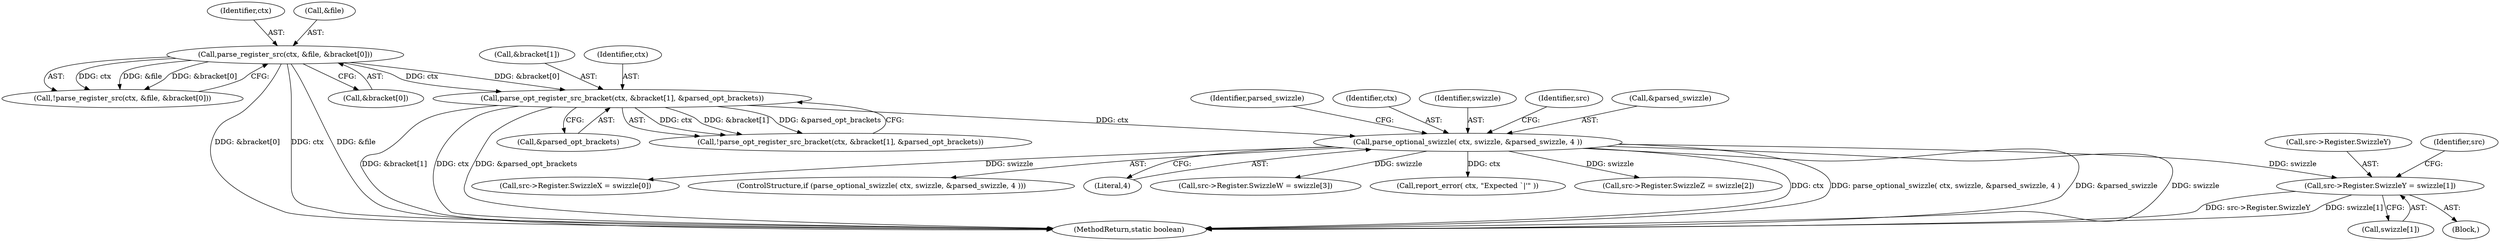 digraph "0_virglrenderer_e534b51ca3c3cd25f3990589932a9ed711c59b27@array" {
"1002064" [label="(Call,src->Register.SwizzleY = swizzle[1])"];
"1002045" [label="(Call,parse_optional_swizzle( ctx, swizzle, &parsed_swizzle, 4 ))"];
"1001854" [label="(Call,parse_opt_register_src_bracket(ctx, &bracket[1], &parsed_opt_brackets))"];
"1001842" [label="(Call,parse_register_src(ctx, &file, &bracket[0]))"];
"1001843" [label="(Identifier,ctx)"];
"1002082" [label="(Call,src->Register.SwizzleW = swizzle[3])"];
"1001842" [label="(Call,parse_register_src(ctx, &file, &bracket[0]))"];
"1001860" [label="(Call,&parsed_opt_brackets)"];
"1002070" [label="(Call,swizzle[1])"];
"1001853" [label="(Call,!parse_opt_register_src_bracket(ctx, &bracket[1], &parsed_opt_brackets))"];
"1001841" [label="(Call,!parse_register_src(ctx, &file, &bracket[0]))"];
"1001854" [label="(Call,parse_opt_register_src_bracket(ctx, &bracket[1], &parsed_opt_brackets))"];
"1002065" [label="(Call,src->Register.SwizzleY)"];
"1002064" [label="(Call,src->Register.SwizzleY = swizzle[1])"];
"1002111" [label="(Call,report_error( ctx, \"Expected `|'\" ))"];
"1002073" [label="(Call,src->Register.SwizzleZ = swizzle[2])"];
"1002053" [label="(Identifier,parsed_swizzle)"];
"1002046" [label="(Identifier,ctx)"];
"1002045" [label="(Call,parse_optional_swizzle( ctx, swizzle, &parsed_swizzle, 4 ))"];
"1004167" [label="(MethodReturn,static boolean)"];
"1001844" [label="(Call,&file)"];
"1002055" [label="(Call,src->Register.SwizzleX = swizzle[0])"];
"1002076" [label="(Identifier,src)"];
"1001856" [label="(Call,&bracket[1])"];
"1002044" [label="(ControlStructure,if (parse_optional_swizzle( ctx, swizzle, &parsed_swizzle, 4 )))"];
"1002047" [label="(Identifier,swizzle)"];
"1002050" [label="(Literal,4)"];
"1002054" [label="(Block,)"];
"1001846" [label="(Call,&bracket[0])"];
"1001855" [label="(Identifier,ctx)"];
"1002094" [label="(Identifier,src)"];
"1002048" [label="(Call,&parsed_swizzle)"];
"1002064" -> "1002054"  [label="AST: "];
"1002064" -> "1002070"  [label="CFG: "];
"1002065" -> "1002064"  [label="AST: "];
"1002070" -> "1002064"  [label="AST: "];
"1002076" -> "1002064"  [label="CFG: "];
"1002064" -> "1004167"  [label="DDG: src->Register.SwizzleY"];
"1002064" -> "1004167"  [label="DDG: swizzle[1]"];
"1002045" -> "1002064"  [label="DDG: swizzle"];
"1002045" -> "1002044"  [label="AST: "];
"1002045" -> "1002050"  [label="CFG: "];
"1002046" -> "1002045"  [label="AST: "];
"1002047" -> "1002045"  [label="AST: "];
"1002048" -> "1002045"  [label="AST: "];
"1002050" -> "1002045"  [label="AST: "];
"1002053" -> "1002045"  [label="CFG: "];
"1002094" -> "1002045"  [label="CFG: "];
"1002045" -> "1004167"  [label="DDG: ctx"];
"1002045" -> "1004167"  [label="DDG: parse_optional_swizzle( ctx, swizzle, &parsed_swizzle, 4 )"];
"1002045" -> "1004167"  [label="DDG: &parsed_swizzle"];
"1002045" -> "1004167"  [label="DDG: swizzle"];
"1001854" -> "1002045"  [label="DDG: ctx"];
"1002045" -> "1002055"  [label="DDG: swizzle"];
"1002045" -> "1002073"  [label="DDG: swizzle"];
"1002045" -> "1002082"  [label="DDG: swizzle"];
"1002045" -> "1002111"  [label="DDG: ctx"];
"1001854" -> "1001853"  [label="AST: "];
"1001854" -> "1001860"  [label="CFG: "];
"1001855" -> "1001854"  [label="AST: "];
"1001856" -> "1001854"  [label="AST: "];
"1001860" -> "1001854"  [label="AST: "];
"1001853" -> "1001854"  [label="CFG: "];
"1001854" -> "1004167"  [label="DDG: &bracket[1]"];
"1001854" -> "1004167"  [label="DDG: ctx"];
"1001854" -> "1004167"  [label="DDG: &parsed_opt_brackets"];
"1001854" -> "1001853"  [label="DDG: ctx"];
"1001854" -> "1001853"  [label="DDG: &bracket[1]"];
"1001854" -> "1001853"  [label="DDG: &parsed_opt_brackets"];
"1001842" -> "1001854"  [label="DDG: ctx"];
"1001842" -> "1001854"  [label="DDG: &bracket[0]"];
"1001842" -> "1001841"  [label="AST: "];
"1001842" -> "1001846"  [label="CFG: "];
"1001843" -> "1001842"  [label="AST: "];
"1001844" -> "1001842"  [label="AST: "];
"1001846" -> "1001842"  [label="AST: "];
"1001841" -> "1001842"  [label="CFG: "];
"1001842" -> "1004167"  [label="DDG: &bracket[0]"];
"1001842" -> "1004167"  [label="DDG: ctx"];
"1001842" -> "1004167"  [label="DDG: &file"];
"1001842" -> "1001841"  [label="DDG: ctx"];
"1001842" -> "1001841"  [label="DDG: &file"];
"1001842" -> "1001841"  [label="DDG: &bracket[0]"];
}
